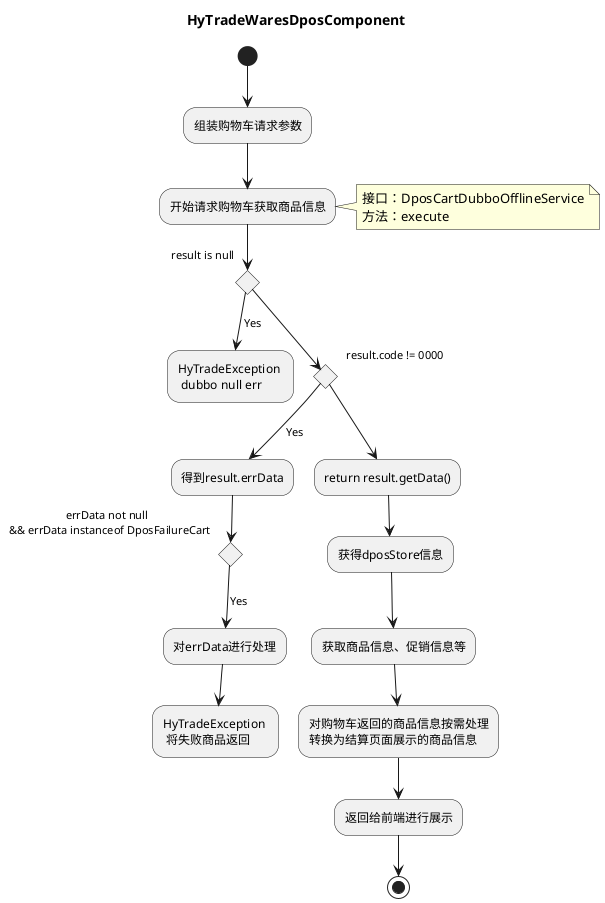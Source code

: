 @startuml
title:HyTradeWaresDposComponent
(*)  --> "组装购物车请求参数"
--> "开始请求购物车获取商品信息"
note right
接口：DposCartDubboOfflineService
方法：execute
end note
If "result is null" then
--> [Yes] "HyTradeException \n dubbo null err"
else
If "result.code != 0000" then
--> [Yes] "得到result.errData"
If "errData not null \n && errData instanceof DposFailureCart" then
--> [Yes] "对errData进行处理"
--> "HyTradeException \n 将失败商品返回"
else
Endif
else
--> "return result.getData()"
--> "获得dposStore信息"
--> "获取商品信息、促销信息等"
--> "对购物车返回的商品信息按需处理\n转换为结算页面展示的商品信息"
--> "返回给前端进行展示"
Endif
Endif
-->(*)
@enduml